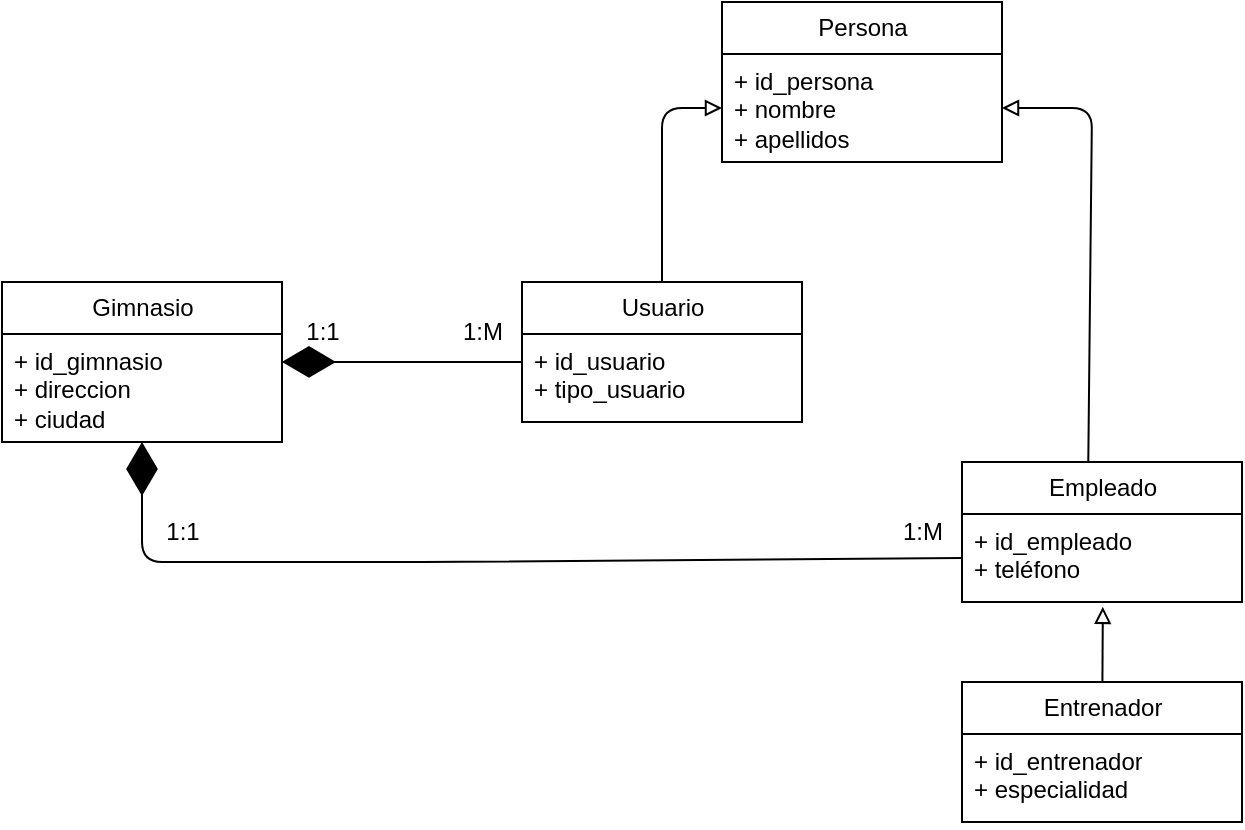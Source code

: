 <mxfile version="24.7.7">
  <diagram id="JiYE2LtNr2qzzN4ghaXM" name="Page-1">
    <mxGraphModel dx="1050" dy="522" grid="1" gridSize="10" guides="1" tooltips="1" connect="1" arrows="1" fold="1" page="1" pageScale="1" pageWidth="2339" pageHeight="3300" math="0" shadow="0">
      <root>
        <mxCell id="0" />
        <mxCell id="1" parent="0" />
        <mxCell id="2" value="Gimnasio" style="swimlane;fontStyle=0;childLayout=stackLayout;horizontal=1;startSize=26;fillColor=none;horizontalStack=0;resizeParent=1;resizeParentMax=0;resizeLast=0;collapsible=1;marginBottom=0;html=1;" parent="1" vertex="1">
          <mxGeometry x="70" y="170" width="140" height="80" as="geometry" />
        </mxCell>
        <mxCell id="3" value="+ id_gimnasio&lt;br&gt;+ direccion&lt;br&gt;+ ciudad" style="text;strokeColor=none;fillColor=none;align=left;verticalAlign=top;spacingLeft=4;spacingRight=4;overflow=hidden;rotatable=0;points=[[0,0.5],[1,0.5]];portConstraint=eastwest;whiteSpace=wrap;html=1;" parent="2" vertex="1">
          <mxGeometry y="26" width="140" height="54" as="geometry" />
        </mxCell>
        <mxCell id="15" style="edgeStyle=none;html=1;entryX=0;entryY=0.5;entryDx=0;entryDy=0;endArrow=block;endFill=0;" parent="1" source="6" target="11" edge="1">
          <mxGeometry relative="1" as="geometry">
            <Array as="points">
              <mxPoint x="400" y="83" />
            </Array>
          </mxGeometry>
        </mxCell>
        <mxCell id="6" value="Usuario" style="swimlane;fontStyle=0;childLayout=stackLayout;horizontal=1;startSize=26;fillColor=none;horizontalStack=0;resizeParent=1;resizeParentMax=0;resizeLast=0;collapsible=1;marginBottom=0;html=1;" parent="1" vertex="1">
          <mxGeometry x="330" y="170" width="140" height="70" as="geometry" />
        </mxCell>
        <mxCell id="7" value="+ id_usuario&lt;br&gt;+ tipo_usuario" style="text;strokeColor=none;fillColor=none;align=left;verticalAlign=top;spacingLeft=4;spacingRight=4;overflow=hidden;rotatable=0;points=[[0,0.5],[1,0.5]];portConstraint=eastwest;whiteSpace=wrap;html=1;" parent="6" vertex="1">
          <mxGeometry y="26" width="140" height="44" as="geometry" />
        </mxCell>
        <mxCell id="17" style="edgeStyle=none;html=1;exitX=0.451;exitY=0;exitDx=0;exitDy=0;entryX=1;entryY=0.5;entryDx=0;entryDy=0;exitPerimeter=0;endArrow=block;endFill=0;" parent="1" source="18" target="11" edge="1">
          <mxGeometry relative="1" as="geometry">
            <mxPoint x="615" y="170" as="sourcePoint" />
            <Array as="points">
              <mxPoint x="615" y="83" />
            </Array>
          </mxGeometry>
        </mxCell>
        <mxCell id="10" value="Persona" style="swimlane;fontStyle=0;childLayout=stackLayout;horizontal=1;startSize=26;fillColor=none;horizontalStack=0;resizeParent=1;resizeParentMax=0;resizeLast=0;collapsible=1;marginBottom=0;html=1;" parent="1" vertex="1">
          <mxGeometry x="430" y="30" width="140" height="80" as="geometry" />
        </mxCell>
        <mxCell id="11" value="+ id_persona&lt;br&gt;+ nombre&lt;br&gt;+ apellidos" style="text;strokeColor=none;fillColor=none;align=left;verticalAlign=top;spacingLeft=4;spacingRight=4;overflow=hidden;rotatable=0;points=[[0,0.5],[1,0.5]];portConstraint=eastwest;whiteSpace=wrap;html=1;" parent="10" vertex="1">
          <mxGeometry y="26" width="140" height="54" as="geometry" />
        </mxCell>
        <mxCell id="18" value="Empleado" style="swimlane;fontStyle=0;childLayout=stackLayout;horizontal=1;startSize=26;fillColor=none;horizontalStack=0;resizeParent=1;resizeParentMax=0;resizeLast=0;collapsible=1;marginBottom=0;html=1;" parent="1" vertex="1">
          <mxGeometry x="550" y="260" width="140" height="70" as="geometry" />
        </mxCell>
        <mxCell id="19" value="+ id_empleado&lt;br&gt;+ teléfono" style="text;strokeColor=none;fillColor=none;align=left;verticalAlign=top;spacingLeft=4;spacingRight=4;overflow=hidden;rotatable=0;points=[[0,0.5],[1,0.5]];portConstraint=eastwest;whiteSpace=wrap;html=1;" parent="18" vertex="1">
          <mxGeometry y="26" width="140" height="44" as="geometry" />
        </mxCell>
        <mxCell id="22" style="edgeStyle=none;html=1;entryX=0.503;entryY=1.055;entryDx=0;entryDy=0;entryPerimeter=0;endArrow=block;endFill=0;" parent="1" source="20" target="19" edge="1">
          <mxGeometry relative="1" as="geometry" />
        </mxCell>
        <mxCell id="20" value="Entrenador" style="swimlane;fontStyle=0;childLayout=stackLayout;horizontal=1;startSize=26;fillColor=none;horizontalStack=0;resizeParent=1;resizeParentMax=0;resizeLast=0;collapsible=1;marginBottom=0;html=1;" parent="1" vertex="1">
          <mxGeometry x="550" y="370" width="140" height="70" as="geometry" />
        </mxCell>
        <mxCell id="21" value="+ id_entrenador&lt;br&gt;+ especialidad" style="text;strokeColor=none;fillColor=none;align=left;verticalAlign=top;spacingLeft=4;spacingRight=4;overflow=hidden;rotatable=0;points=[[0,0.5],[1,0.5]];portConstraint=eastwest;whiteSpace=wrap;html=1;" parent="20" vertex="1">
          <mxGeometry y="26" width="140" height="44" as="geometry" />
        </mxCell>
        <mxCell id="24" value="" style="endArrow=none;html=1;exitX=1;exitY=0.259;exitDx=0;exitDy=0;exitPerimeter=0;startArrow=diamondThin;startFill=1;endFill=0;startSize=24;" parent="1" source="3" edge="1">
          <mxGeometry width="50" height="50" relative="1" as="geometry">
            <mxPoint x="280" y="260" as="sourcePoint" />
            <mxPoint x="330" y="210" as="targetPoint" />
          </mxGeometry>
        </mxCell>
        <mxCell id="25" value="1:1" style="text;html=1;align=center;verticalAlign=middle;resizable=0;points=[];autosize=1;strokeColor=none;fillColor=none;" parent="1" vertex="1">
          <mxGeometry x="210" y="180" width="40" height="30" as="geometry" />
        </mxCell>
        <mxCell id="26" value="1:M" style="text;html=1;align=center;verticalAlign=middle;resizable=0;points=[];autosize=1;strokeColor=none;fillColor=none;" parent="1" vertex="1">
          <mxGeometry x="290" y="180" width="40" height="30" as="geometry" />
        </mxCell>
        <mxCell id="27" style="edgeStyle=none;html=1;entryX=0;entryY=0.5;entryDx=0;entryDy=0;endArrow=none;endFill=0;startArrow=diamondThin;startFill=1;targetPerimeterSpacing=0;endSize=0;startSize=24;" parent="1" source="3" target="19" edge="1">
          <mxGeometry relative="1" as="geometry">
            <Array as="points">
              <mxPoint x="140" y="310" />
              <mxPoint x="290" y="310" />
            </Array>
          </mxGeometry>
        </mxCell>
        <mxCell id="28" value="1:M" style="text;html=1;align=center;verticalAlign=middle;resizable=0;points=[];autosize=1;strokeColor=none;fillColor=none;" parent="1" vertex="1">
          <mxGeometry x="510" y="280" width="40" height="30" as="geometry" />
        </mxCell>
        <mxCell id="29" value="1:1" style="text;html=1;align=center;verticalAlign=middle;resizable=0;points=[];autosize=1;strokeColor=none;fillColor=none;" parent="1" vertex="1">
          <mxGeometry x="140" y="280" width="40" height="30" as="geometry" />
        </mxCell>
      </root>
    </mxGraphModel>
  </diagram>
</mxfile>
